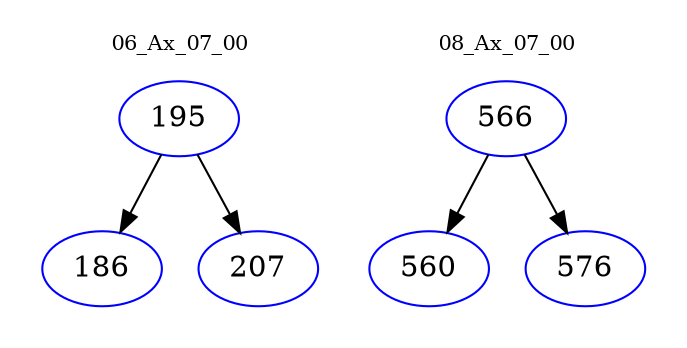 digraph{
subgraph cluster_0 {
color = white
label = "06_Ax_07_00";
fontsize=10;
T0_195 [label="195", color="blue"]
T0_195 -> T0_186 [color="black"]
T0_186 [label="186", color="blue"]
T0_195 -> T0_207 [color="black"]
T0_207 [label="207", color="blue"]
}
subgraph cluster_1 {
color = white
label = "08_Ax_07_00";
fontsize=10;
T1_566 [label="566", color="blue"]
T1_566 -> T1_560 [color="black"]
T1_560 [label="560", color="blue"]
T1_566 -> T1_576 [color="black"]
T1_576 [label="576", color="blue"]
}
}
